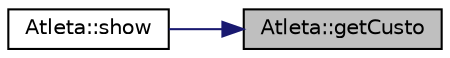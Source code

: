 digraph "Atleta::getCusto"
{
 // LATEX_PDF_SIZE
  edge [fontname="Helvetica",fontsize="10",labelfontname="Helvetica",labelfontsize="10"];
  node [fontname="Helvetica",fontsize="10",shape=record];
  rankdir="RL";
  Node1 [label="Atleta::getCusto",height=0.2,width=0.4,color="black", fillcolor="grey75", style="filled", fontcolor="black",tooltip="Retorna o custo diário do Atleta."];
  Node1 -> Node2 [dir="back",color="midnightblue",fontsize="10",style="solid",fontname="Helvetica"];
  Node2 [label="Atleta::show",height=0.2,width=0.4,color="black", fillcolor="white", style="filled",URL="$class_atleta.html#acc28f91bcd65e0367ed44dce1dce79bc",tooltip="Imprime a informação detalhada de um Atleta."];
}
